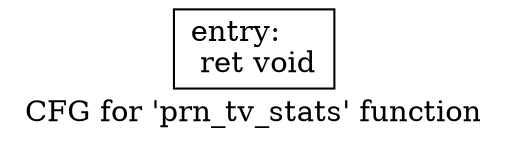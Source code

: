 digraph "CFG for 'prn_tv_stats' function" {
	label="CFG for 'prn_tv_stats' function";

	Node0x5f71b50 [shape=record,label="{entry:\l  ret void\l}"];
}
